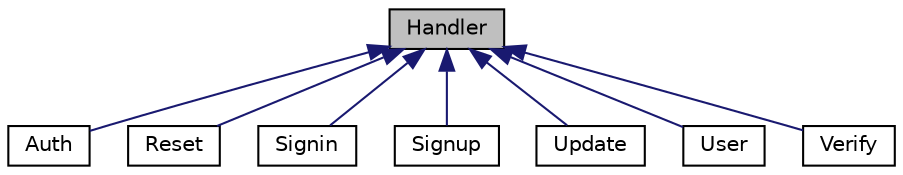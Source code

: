 digraph "Handler"
{
  edge [fontname="Helvetica",fontsize="10",labelfontname="Helvetica",labelfontsize="10"];
  node [fontname="Helvetica",fontsize="10",shape=record];
  Node0 [label="Handler",height=0.2,width=0.4,color="black", fillcolor="grey75", style="filled", fontcolor="black"];
  Node0 -> Node1 [dir="back",color="midnightblue",fontsize="10",style="solid",fontname="Helvetica"];
  Node1 [label="Auth",height=0.2,width=0.4,color="black", fillcolor="white", style="filled",URL="$class_zest_1_1_auth_1_1_auth.html"];
  Node0 -> Node2 [dir="back",color="midnightblue",fontsize="10",style="solid",fontname="Helvetica"];
  Node2 [label="Reset",height=0.2,width=0.4,color="black", fillcolor="white", style="filled",URL="$class_zest_1_1_auth_1_1_reset.html"];
  Node0 -> Node3 [dir="back",color="midnightblue",fontsize="10",style="solid",fontname="Helvetica"];
  Node3 [label="Signin",height=0.2,width=0.4,color="black", fillcolor="white", style="filled",URL="$class_zest_1_1_auth_1_1_signin.html"];
  Node0 -> Node4 [dir="back",color="midnightblue",fontsize="10",style="solid",fontname="Helvetica"];
  Node4 [label="Signup",height=0.2,width=0.4,color="black", fillcolor="white", style="filled",URL="$class_zest_1_1_auth_1_1_signup.html"];
  Node0 -> Node5 [dir="back",color="midnightblue",fontsize="10",style="solid",fontname="Helvetica"];
  Node5 [label="Update",height=0.2,width=0.4,color="black", fillcolor="white", style="filled",URL="$class_zest_1_1_auth_1_1_update.html"];
  Node0 -> Node6 [dir="back",color="midnightblue",fontsize="10",style="solid",fontname="Helvetica"];
  Node6 [label="User",height=0.2,width=0.4,color="black", fillcolor="white", style="filled",URL="$class_zest_1_1_auth_1_1_user.html"];
  Node0 -> Node7 [dir="back",color="midnightblue",fontsize="10",style="solid",fontname="Helvetica"];
  Node7 [label="Verify",height=0.2,width=0.4,color="black", fillcolor="white", style="filled",URL="$class_zest_1_1_auth_1_1_verify.html"];
}

